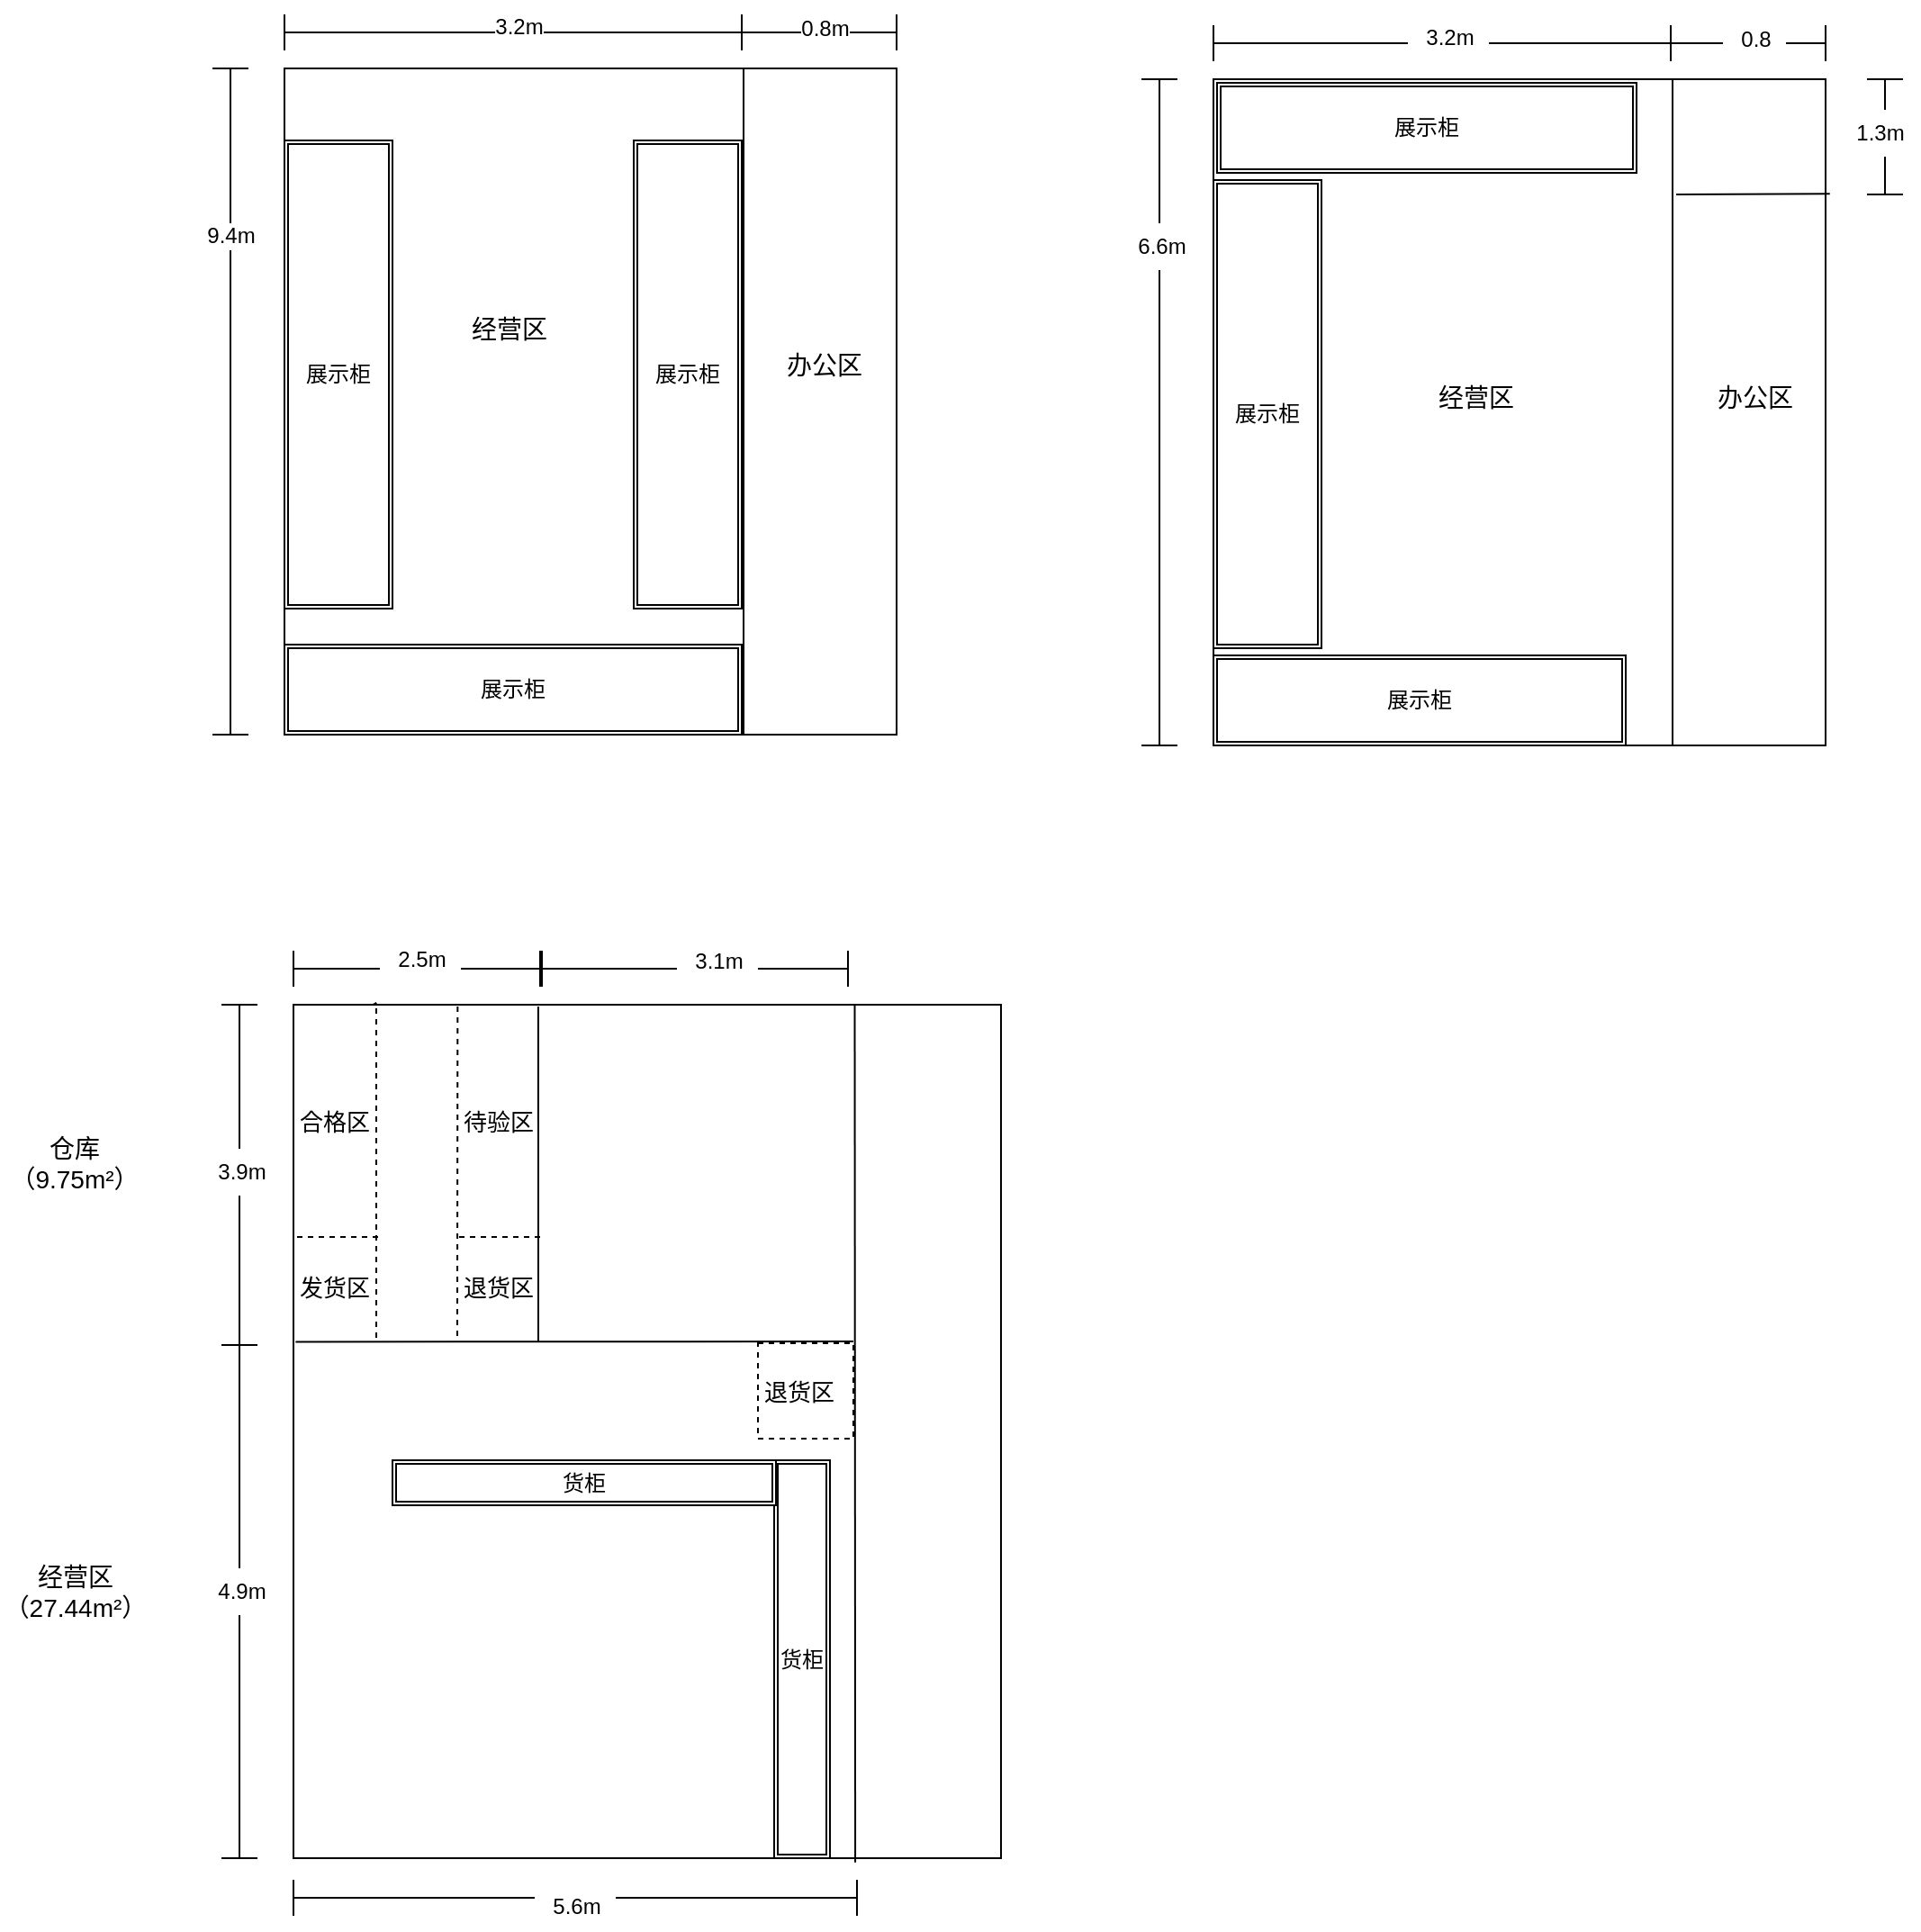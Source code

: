 <mxfile version="24.2.1" type="github">
  <diagram name="第 1 页" id="Z-B9GPo6lg7uLuRhSohc">
    <mxGraphModel dx="954" dy="541" grid="0" gridSize="10" guides="1" tooltips="1" connect="1" arrows="1" fold="1" page="0" pageScale="1" pageWidth="827" pageHeight="1169" math="0" shadow="0">
      <root>
        <mxCell id="0" />
        <mxCell id="1" parent="0" />
        <mxCell id="mRxpKOq9cnGKZ9Mrb7sG-1" value="" style="rounded=0;whiteSpace=wrap;html=1;" parent="1" vertex="1">
          <mxGeometry x="200" y="90" width="340" height="370" as="geometry" />
        </mxCell>
        <mxCell id="mRxpKOq9cnGKZ9Mrb7sG-3" value="办公区" style="text;html=1;align=center;verticalAlign=middle;whiteSpace=wrap;rounded=0;fontSize=14;" parent="1" vertex="1">
          <mxGeometry x="470" y="240" width="60" height="30" as="geometry" />
        </mxCell>
        <mxCell id="mRxpKOq9cnGKZ9Mrb7sG-4" value="经营区" style="text;html=1;align=center;verticalAlign=middle;whiteSpace=wrap;rounded=0;fontSize=14;" parent="1" vertex="1">
          <mxGeometry x="295" y="220" width="60" height="30" as="geometry" />
        </mxCell>
        <mxCell id="mRxpKOq9cnGKZ9Mrb7sG-5" value="" style="shape=crossbar;whiteSpace=wrap;html=1;rounded=1;direction=south;" parent="1" vertex="1">
          <mxGeometry x="160" y="90" width="20" height="370" as="geometry" />
        </mxCell>
        <mxCell id="mRxpKOq9cnGKZ9Mrb7sG-7" value="9.4m" style="text;html=1;align=center;verticalAlign=middle;resizable=0;points=[];autosize=1;strokeColor=none;fillColor=none;labelBackgroundColor=default;" parent="1" vertex="1">
          <mxGeometry x="145" y="168" width="50" height="30" as="geometry" />
        </mxCell>
        <mxCell id="mRxpKOq9cnGKZ9Mrb7sG-10" value="" style="shape=crossbar;whiteSpace=wrap;html=1;rounded=1;" parent="1" vertex="1">
          <mxGeometry x="200" y="60" width="254" height="20" as="geometry" />
        </mxCell>
        <mxCell id="mRxpKOq9cnGKZ9Mrb7sG-11" value="3.2m" style="text;html=1;align=center;verticalAlign=middle;resizable=0;points=[];autosize=1;strokeColor=none;fillColor=none;labelBackgroundColor=default;" parent="1" vertex="1">
          <mxGeometry x="305" y="52" width="50" height="30" as="geometry" />
        </mxCell>
        <mxCell id="mRxpKOq9cnGKZ9Mrb7sG-12" value="" style="endArrow=none;html=1;rounded=0;" parent="1" source="mRxpKOq9cnGKZ9Mrb7sG-1" edge="1">
          <mxGeometry width="50" height="50" relative="1" as="geometry">
            <mxPoint x="400" y="140" as="sourcePoint" />
            <mxPoint x="450" y="90" as="targetPoint" />
          </mxGeometry>
        </mxCell>
        <mxCell id="mRxpKOq9cnGKZ9Mrb7sG-13" value="" style="endArrow=none;html=1;rounded=0;" parent="1" source="mRxpKOq9cnGKZ9Mrb7sG-1" edge="1">
          <mxGeometry width="50" height="50" relative="1" as="geometry">
            <mxPoint x="400" y="140" as="sourcePoint" />
            <mxPoint x="450" y="90" as="targetPoint" />
          </mxGeometry>
        </mxCell>
        <mxCell id="mRxpKOq9cnGKZ9Mrb7sG-14" value="" style="endArrow=none;html=1;rounded=0;" parent="1" target="mRxpKOq9cnGKZ9Mrb7sG-1" edge="1">
          <mxGeometry width="50" height="50" relative="1" as="geometry">
            <mxPoint x="450" y="460" as="sourcePoint" />
            <mxPoint x="500" y="410" as="targetPoint" />
          </mxGeometry>
        </mxCell>
        <mxCell id="mRxpKOq9cnGKZ9Mrb7sG-15" value="" style="endArrow=none;html=1;rounded=0;exitX=0.75;exitY=0;exitDx=0;exitDy=0;entryX=0.75;entryY=1;entryDx=0;entryDy=0;" parent="1" source="mRxpKOq9cnGKZ9Mrb7sG-1" target="mRxpKOq9cnGKZ9Mrb7sG-1" edge="1">
          <mxGeometry width="50" height="50" relative="1" as="geometry">
            <mxPoint x="390" y="290" as="sourcePoint" />
            <mxPoint x="440" y="240" as="targetPoint" />
          </mxGeometry>
        </mxCell>
        <mxCell id="mRxpKOq9cnGKZ9Mrb7sG-16" value="" style="shape=crossbar;whiteSpace=wrap;html=1;rounded=1;" parent="1" vertex="1">
          <mxGeometry x="454" y="60" width="86" height="20" as="geometry" />
        </mxCell>
        <mxCell id="mRxpKOq9cnGKZ9Mrb7sG-17" value="0.8m" style="text;html=1;align=center;verticalAlign=middle;resizable=0;points=[];autosize=1;strokeColor=none;fillColor=none;labelBackgroundColor=default;" parent="1" vertex="1">
          <mxGeometry x="475" y="53" width="50" height="30" as="geometry" />
        </mxCell>
        <mxCell id="mRxpKOq9cnGKZ9Mrb7sG-18" value="展示柜" style="shape=ext;double=1;rounded=0;whiteSpace=wrap;html=1;" parent="1" vertex="1">
          <mxGeometry x="200" y="130" width="60" height="260" as="geometry" />
        </mxCell>
        <mxCell id="mRxpKOq9cnGKZ9Mrb7sG-19" value="展示柜" style="shape=ext;double=1;rounded=0;whiteSpace=wrap;html=1;" parent="1" vertex="1">
          <mxGeometry x="394" y="130" width="60" height="260" as="geometry" />
        </mxCell>
        <mxCell id="mRxpKOq9cnGKZ9Mrb7sG-20" value="展示柜" style="shape=ext;double=1;rounded=0;whiteSpace=wrap;html=1;" parent="1" vertex="1">
          <mxGeometry x="200" y="410" width="254" height="50" as="geometry" />
        </mxCell>
        <mxCell id="AbtzzDSf9mE-Rb6gtzmR-1" value="" style="rounded=0;whiteSpace=wrap;html=1;" parent="1" vertex="1">
          <mxGeometry x="205" y="610" width="393" height="474" as="geometry" />
        </mxCell>
        <mxCell id="AbtzzDSf9mE-Rb6gtzmR-3" value="经营区&lt;div&gt;（27.44m²）&lt;/div&gt;" style="text;html=1;align=center;verticalAlign=middle;whiteSpace=wrap;rounded=0;fontSize=14;" parent="1" vertex="1">
          <mxGeometry x="42" y="921" width="84" height="30" as="geometry" />
        </mxCell>
        <mxCell id="AbtzzDSf9mE-Rb6gtzmR-4" value="" style="shape=crossbar;whiteSpace=wrap;html=1;rounded=1;direction=south;" parent="1" vertex="1">
          <mxGeometry x="165" y="610" width="20" height="189" as="geometry" />
        </mxCell>
        <mxCell id="AbtzzDSf9mE-Rb6gtzmR-5" value="3.9m" style="text;html=1;align=center;verticalAlign=middle;resizable=0;points=[];autosize=1;strokeColor=none;fillColor=default;labelBackgroundColor=default;" parent="1" vertex="1">
          <mxGeometry x="153" y="690" width="45" height="26" as="geometry" />
        </mxCell>
        <mxCell id="AbtzzDSf9mE-Rb6gtzmR-6" value="" style="shape=crossbar;whiteSpace=wrap;html=1;rounded=1;" parent="1" vertex="1">
          <mxGeometry x="205" y="580" width="137" height="20" as="geometry" />
        </mxCell>
        <mxCell id="AbtzzDSf9mE-Rb6gtzmR-8" value="" style="endArrow=none;html=1;rounded=0;" parent="1" source="AbtzzDSf9mE-Rb6gtzmR-1" edge="1">
          <mxGeometry width="50" height="50" relative="1" as="geometry">
            <mxPoint x="405" y="660" as="sourcePoint" />
            <mxPoint x="455" y="610" as="targetPoint" />
          </mxGeometry>
        </mxCell>
        <mxCell id="AbtzzDSf9mE-Rb6gtzmR-9" value="" style="endArrow=none;html=1;rounded=0;" parent="1" source="AbtzzDSf9mE-Rb6gtzmR-1" edge="1">
          <mxGeometry width="50" height="50" relative="1" as="geometry">
            <mxPoint x="405" y="660" as="sourcePoint" />
            <mxPoint x="455" y="610" as="targetPoint" />
          </mxGeometry>
        </mxCell>
        <mxCell id="AbtzzDSf9mE-Rb6gtzmR-11" value="" style="endArrow=none;html=1;rounded=0;exitX=0.75;exitY=0;exitDx=0;exitDy=0;entryX=0.794;entryY=1.005;entryDx=0;entryDy=0;entryPerimeter=0;" parent="1" target="AbtzzDSf9mE-Rb6gtzmR-1" edge="1">
          <mxGeometry width="50" height="50" relative="1" as="geometry">
            <mxPoint x="516.75" y="610" as="sourcePoint" />
            <mxPoint x="516.75" y="980" as="targetPoint" />
          </mxGeometry>
        </mxCell>
        <mxCell id="AbtzzDSf9mE-Rb6gtzmR-12" value="" style="shape=crossbar;whiteSpace=wrap;html=1;rounded=1;" parent="1" vertex="1">
          <mxGeometry x="343" y="580" width="170" height="20" as="geometry" />
        </mxCell>
        <mxCell id="AbtzzDSf9mE-Rb6gtzmR-13" value="3.1m" style="text;html=1;align=center;verticalAlign=middle;resizable=0;points=[];autosize=1;strokeColor=none;fillColor=default;labelBackgroundColor=default;" parent="1" vertex="1">
          <mxGeometry x="418" y="573" width="45" height="26" as="geometry" />
        </mxCell>
        <mxCell id="AbtzzDSf9mE-Rb6gtzmR-15" value="货柜" style="shape=ext;double=1;rounded=0;whiteSpace=wrap;html=1;" parent="1" vertex="1">
          <mxGeometry x="472" y="863" width="31" height="221" as="geometry" />
        </mxCell>
        <mxCell id="AbtzzDSf9mE-Rb6gtzmR-16" value="货柜" style="shape=ext;double=1;rounded=0;whiteSpace=wrap;html=1;" parent="1" vertex="1">
          <mxGeometry x="260" y="863" width="213" height="25" as="geometry" />
        </mxCell>
        <mxCell id="AbtzzDSf9mE-Rb6gtzmR-19" value="2.5m" style="text;html=1;align=center;verticalAlign=middle;resizable=0;points=[];autosize=1;strokeColor=none;fillColor=default;" parent="1" vertex="1">
          <mxGeometry x="253" y="572" width="45" height="26" as="geometry" />
        </mxCell>
        <mxCell id="AbtzzDSf9mE-Rb6gtzmR-20" value="" style="endArrow=none;html=1;rounded=0;" parent="1" target="AbtzzDSf9mE-Rb6gtzmR-1" edge="1">
          <mxGeometry width="50" height="50" relative="1" as="geometry">
            <mxPoint x="205" y="804" as="sourcePoint" />
            <mxPoint x="255" y="754" as="targetPoint" />
          </mxGeometry>
        </mxCell>
        <mxCell id="AbtzzDSf9mE-Rb6gtzmR-21" value="" style="endArrow=none;html=1;rounded=0;exitX=0.003;exitY=0.395;exitDx=0;exitDy=0;exitPerimeter=0;" parent="1" source="AbtzzDSf9mE-Rb6gtzmR-1" edge="1">
          <mxGeometry width="50" height="50" relative="1" as="geometry">
            <mxPoint x="236" y="805" as="sourcePoint" />
            <mxPoint x="516" y="797" as="targetPoint" />
          </mxGeometry>
        </mxCell>
        <mxCell id="AbtzzDSf9mE-Rb6gtzmR-22" value="" style="endArrow=none;html=1;rounded=0;entryX=0.346;entryY=0.002;entryDx=0;entryDy=0;entryPerimeter=0;" parent="1" target="AbtzzDSf9mE-Rb6gtzmR-1" edge="1">
          <mxGeometry width="50" height="50" relative="1" as="geometry">
            <mxPoint x="341" y="797" as="sourcePoint" />
            <mxPoint x="349" y="654" as="targetPoint" />
          </mxGeometry>
        </mxCell>
        <mxCell id="AbtzzDSf9mE-Rb6gtzmR-23" value="" style="endArrow=none;dashed=1;html=1;dashPattern=1 3;strokeWidth=2;rounded=0;" parent="1" source="AbtzzDSf9mE-Rb6gtzmR-1" edge="1">
          <mxGeometry width="50" height="50" relative="1" as="geometry">
            <mxPoint x="200" y="659" as="sourcePoint" />
            <mxPoint x="250" y="609" as="targetPoint" />
          </mxGeometry>
        </mxCell>
        <mxCell id="AbtzzDSf9mE-Rb6gtzmR-25" value="" style="endArrow=none;dashed=1;html=1;strokeWidth=1;rounded=0;entryX=0.117;entryY=0.001;entryDx=0;entryDy=0;entryPerimeter=0;" parent="1" target="AbtzzDSf9mE-Rb6gtzmR-1" edge="1">
          <mxGeometry width="50" height="50" relative="1" as="geometry">
            <mxPoint x="251" y="795" as="sourcePoint" />
            <mxPoint x="294" y="672" as="targetPoint" />
          </mxGeometry>
        </mxCell>
        <mxCell id="AbtzzDSf9mE-Rb6gtzmR-26" value="" style="endArrow=none;dashed=1;html=1;strokeWidth=1;rounded=0;entryX=0.232;entryY=0.001;entryDx=0;entryDy=0;entryPerimeter=0;" parent="1" target="AbtzzDSf9mE-Rb6gtzmR-1" edge="1">
          <mxGeometry width="50" height="50" relative="1" as="geometry">
            <mxPoint x="296" y="794" as="sourcePoint" />
            <mxPoint x="261" y="620" as="targetPoint" />
          </mxGeometry>
        </mxCell>
        <mxCell id="AbtzzDSf9mE-Rb6gtzmR-27" value="" style="endArrow=none;dashed=1;html=1;strokeWidth=1;rounded=0;" parent="1" edge="1">
          <mxGeometry width="50" height="50" relative="1" as="geometry">
            <mxPoint x="297" y="739" as="sourcePoint" />
            <mxPoint x="343" y="739" as="targetPoint" />
          </mxGeometry>
        </mxCell>
        <mxCell id="AbtzzDSf9mE-Rb6gtzmR-28" value="待验区" style="text;html=1;align=center;verticalAlign=middle;whiteSpace=wrap;rounded=0;fontSize=13;" parent="1" vertex="1">
          <mxGeometry x="289" y="660" width="60" height="30" as="geometry" />
        </mxCell>
        <mxCell id="AbtzzDSf9mE-Rb6gtzmR-29" value="退货区" style="text;html=1;align=center;verticalAlign=middle;whiteSpace=wrap;rounded=0;fontSize=13;" parent="1" vertex="1">
          <mxGeometry x="289" y="752" width="60" height="30" as="geometry" />
        </mxCell>
        <mxCell id="AbtzzDSf9mE-Rb6gtzmR-30" value="合格区" style="text;html=1;align=center;verticalAlign=middle;whiteSpace=wrap;rounded=0;fontSize=13;" parent="1" vertex="1">
          <mxGeometry x="198" y="660" width="60" height="30" as="geometry" />
        </mxCell>
        <mxCell id="AbtzzDSf9mE-Rb6gtzmR-31" value="" style="whiteSpace=wrap;html=1;aspect=fixed;dashed=1;" parent="1" vertex="1">
          <mxGeometry x="463" y="798" width="53" height="53" as="geometry" />
        </mxCell>
        <mxCell id="AbtzzDSf9mE-Rb6gtzmR-34" value="退货区" style="text;html=1;align=center;verticalAlign=middle;whiteSpace=wrap;rounded=0;fontSize=13;" parent="1" vertex="1">
          <mxGeometry x="456" y="809.5" width="60" height="30" as="geometry" />
        </mxCell>
        <mxCell id="AbtzzDSf9mE-Rb6gtzmR-35" value="" style="shape=crossbar;whiteSpace=wrap;html=1;rounded=1;direction=south;" parent="1" vertex="1">
          <mxGeometry x="165" y="799" width="20" height="285" as="geometry" />
        </mxCell>
        <mxCell id="AbtzzDSf9mE-Rb6gtzmR-36" value="4.9m" style="text;html=1;align=center;verticalAlign=middle;resizable=0;points=[];autosize=1;strokeColor=none;fillColor=default;labelBackgroundColor=default;" parent="1" vertex="1">
          <mxGeometry x="153" y="923" width="45" height="26" as="geometry" />
        </mxCell>
        <mxCell id="AbtzzDSf9mE-Rb6gtzmR-37" value="" style="shape=crossbar;whiteSpace=wrap;html=1;rounded=1;" parent="1" vertex="1">
          <mxGeometry x="205" y="1096" width="313" height="20" as="geometry" />
        </mxCell>
        <mxCell id="AbtzzDSf9mE-Rb6gtzmR-38" value="5.6m" style="text;html=1;align=center;verticalAlign=middle;resizable=0;points=[];autosize=1;strokeColor=none;fillColor=default;labelBackgroundColor=default;" parent="1" vertex="1">
          <mxGeometry x="339" y="1098" width="45" height="26" as="geometry" />
        </mxCell>
        <mxCell id="AbtzzDSf9mE-Rb6gtzmR-39" value="仓库&lt;div&gt;（9.75m²）&lt;/div&gt;" style="text;html=1;align=center;verticalAlign=middle;whiteSpace=wrap;rounded=0;fontSize=14;" parent="1" vertex="1">
          <mxGeometry x="43" y="683" width="81" height="30" as="geometry" />
        </mxCell>
        <mxCell id="AbtzzDSf9mE-Rb6gtzmR-40" value="" style="endArrow=none;dashed=1;html=1;strokeWidth=1;rounded=0;" parent="1" edge="1">
          <mxGeometry width="50" height="50" relative="1" as="geometry">
            <mxPoint x="207" y="739" as="sourcePoint" />
            <mxPoint x="253" y="739" as="targetPoint" />
          </mxGeometry>
        </mxCell>
        <mxCell id="AbtzzDSf9mE-Rb6gtzmR-41" value="发货区" style="text;html=1;align=center;verticalAlign=middle;whiteSpace=wrap;rounded=0;fontSize=13;" parent="1" vertex="1">
          <mxGeometry x="198" y="752" width="60" height="30" as="geometry" />
        </mxCell>
        <mxCell id="Akqk1PsO7k6nNeHA24I_-1" value="" style="rounded=0;whiteSpace=wrap;html=1;" vertex="1" parent="1">
          <mxGeometry x="716" y="96" width="340" height="370" as="geometry" />
        </mxCell>
        <mxCell id="Akqk1PsO7k6nNeHA24I_-2" value="办公区" style="text;html=1;align=center;verticalAlign=middle;whiteSpace=wrap;rounded=0;fontSize=14;" vertex="1" parent="1">
          <mxGeometry x="986.5" y="258" width="60" height="30" as="geometry" />
        </mxCell>
        <mxCell id="Akqk1PsO7k6nNeHA24I_-3" value="经营区" style="text;html=1;align=center;verticalAlign=middle;whiteSpace=wrap;rounded=0;fontSize=14;" vertex="1" parent="1">
          <mxGeometry x="832" y="258" width="60" height="30" as="geometry" />
        </mxCell>
        <mxCell id="Akqk1PsO7k6nNeHA24I_-4" value="" style="shape=crossbar;whiteSpace=wrap;html=1;rounded=1;direction=south;" vertex="1" parent="1">
          <mxGeometry x="676" y="96" width="20" height="370" as="geometry" />
        </mxCell>
        <mxCell id="Akqk1PsO7k6nNeHA24I_-5" value="6.6m" style="text;html=1;align=center;verticalAlign=middle;resizable=0;points=[];autosize=1;strokeColor=none;fillColor=default;labelBackgroundColor=default;" vertex="1" parent="1">
          <mxGeometry x="664" y="176" width="45" height="26" as="geometry" />
        </mxCell>
        <mxCell id="Akqk1PsO7k6nNeHA24I_-6" value="" style="shape=crossbar;whiteSpace=wrap;html=1;rounded=1;" vertex="1" parent="1">
          <mxGeometry x="716" y="66" width="254" height="20" as="geometry" />
        </mxCell>
        <mxCell id="Akqk1PsO7k6nNeHA24I_-7" value="3.2m" style="text;html=1;align=center;verticalAlign=middle;resizable=0;points=[];autosize=1;strokeColor=none;fillColor=default;labelBackgroundColor=default;" vertex="1" parent="1">
          <mxGeometry x="824" y="60" width="45" height="26" as="geometry" />
        </mxCell>
        <mxCell id="Akqk1PsO7k6nNeHA24I_-8" value="" style="endArrow=none;html=1;rounded=0;" edge="1" parent="1" source="Akqk1PsO7k6nNeHA24I_-1">
          <mxGeometry width="50" height="50" relative="1" as="geometry">
            <mxPoint x="916" y="146" as="sourcePoint" />
            <mxPoint x="966" y="96" as="targetPoint" />
          </mxGeometry>
        </mxCell>
        <mxCell id="Akqk1PsO7k6nNeHA24I_-9" value="" style="endArrow=none;html=1;rounded=0;" edge="1" parent="1" source="Akqk1PsO7k6nNeHA24I_-1">
          <mxGeometry width="50" height="50" relative="1" as="geometry">
            <mxPoint x="916" y="146" as="sourcePoint" />
            <mxPoint x="966" y="96" as="targetPoint" />
          </mxGeometry>
        </mxCell>
        <mxCell id="Akqk1PsO7k6nNeHA24I_-10" value="" style="endArrow=none;html=1;rounded=0;" edge="1" parent="1" target="Akqk1PsO7k6nNeHA24I_-1">
          <mxGeometry width="50" height="50" relative="1" as="geometry">
            <mxPoint x="966" y="466" as="sourcePoint" />
            <mxPoint x="1016" y="416" as="targetPoint" />
          </mxGeometry>
        </mxCell>
        <mxCell id="Akqk1PsO7k6nNeHA24I_-11" value="" style="endArrow=none;html=1;rounded=0;exitX=0.75;exitY=0;exitDx=0;exitDy=0;entryX=0.75;entryY=1;entryDx=0;entryDy=0;" edge="1" parent="1" source="Akqk1PsO7k6nNeHA24I_-1" target="Akqk1PsO7k6nNeHA24I_-1">
          <mxGeometry width="50" height="50" relative="1" as="geometry">
            <mxPoint x="906" y="296" as="sourcePoint" />
            <mxPoint x="956" y="246" as="targetPoint" />
          </mxGeometry>
        </mxCell>
        <mxCell id="Akqk1PsO7k6nNeHA24I_-12" value="" style="shape=crossbar;whiteSpace=wrap;html=1;rounded=1;" vertex="1" parent="1">
          <mxGeometry x="970" y="66" width="86" height="20" as="geometry" />
        </mxCell>
        <mxCell id="Akqk1PsO7k6nNeHA24I_-13" value="0.8" style="text;html=1;align=center;verticalAlign=middle;resizable=0;points=[];autosize=1;strokeColor=none;fillColor=default;labelBackgroundColor=default;" vertex="1" parent="1">
          <mxGeometry x="999" y="61" width="35" height="26" as="geometry" />
        </mxCell>
        <mxCell id="Akqk1PsO7k6nNeHA24I_-14" value="展示柜" style="shape=ext;double=1;rounded=0;whiteSpace=wrap;html=1;" vertex="1" parent="1">
          <mxGeometry x="716" y="152" width="60" height="260" as="geometry" />
        </mxCell>
        <mxCell id="Akqk1PsO7k6nNeHA24I_-15" value="展示柜" style="shape=ext;double=1;rounded=0;whiteSpace=wrap;html=1;" vertex="1" parent="1">
          <mxGeometry x="718" y="98" width="233" height="50" as="geometry" />
        </mxCell>
        <mxCell id="Akqk1PsO7k6nNeHA24I_-16" value="展示柜" style="shape=ext;double=1;rounded=0;whiteSpace=wrap;html=1;" vertex="1" parent="1">
          <mxGeometry x="716" y="416" width="229" height="50" as="geometry" />
        </mxCell>
        <mxCell id="Akqk1PsO7k6nNeHA24I_-17" value="" style="endArrow=none;html=1;rounded=0;entryX=1.007;entryY=0.172;entryDx=0;entryDy=0;entryPerimeter=0;" edge="1" parent="1" target="Akqk1PsO7k6nNeHA24I_-1">
          <mxGeometry width="50" height="50" relative="1" as="geometry">
            <mxPoint x="973" y="160" as="sourcePoint" />
            <mxPoint x="1022" y="110" as="targetPoint" />
          </mxGeometry>
        </mxCell>
        <mxCell id="Akqk1PsO7k6nNeHA24I_-18" value="" style="shape=crossbar;whiteSpace=wrap;html=1;rounded=1;direction=south;" vertex="1" parent="1">
          <mxGeometry x="1079" y="96" width="20" height="64" as="geometry" />
        </mxCell>
        <mxCell id="Akqk1PsO7k6nNeHA24I_-19" value="1.3m" style="text;html=1;align=center;verticalAlign=middle;resizable=0;points=[];autosize=1;strokeColor=none;fillColor=default;" vertex="1" parent="1">
          <mxGeometry x="1063" y="113" width="45" height="26" as="geometry" />
        </mxCell>
      </root>
    </mxGraphModel>
  </diagram>
</mxfile>
